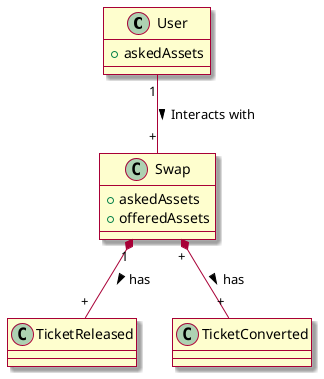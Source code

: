 @startuml events
skin rose

Class User {
  + askedAssets
  }

Class Swap {
    + askedAssets
    + offeredAssets
}

User"1" -- "+"Swap : Interacts with >
Swap"1" *-- "+"TicketReleased : has >
Swap"+" *-- "+"TicketConverted : has >

@enduml